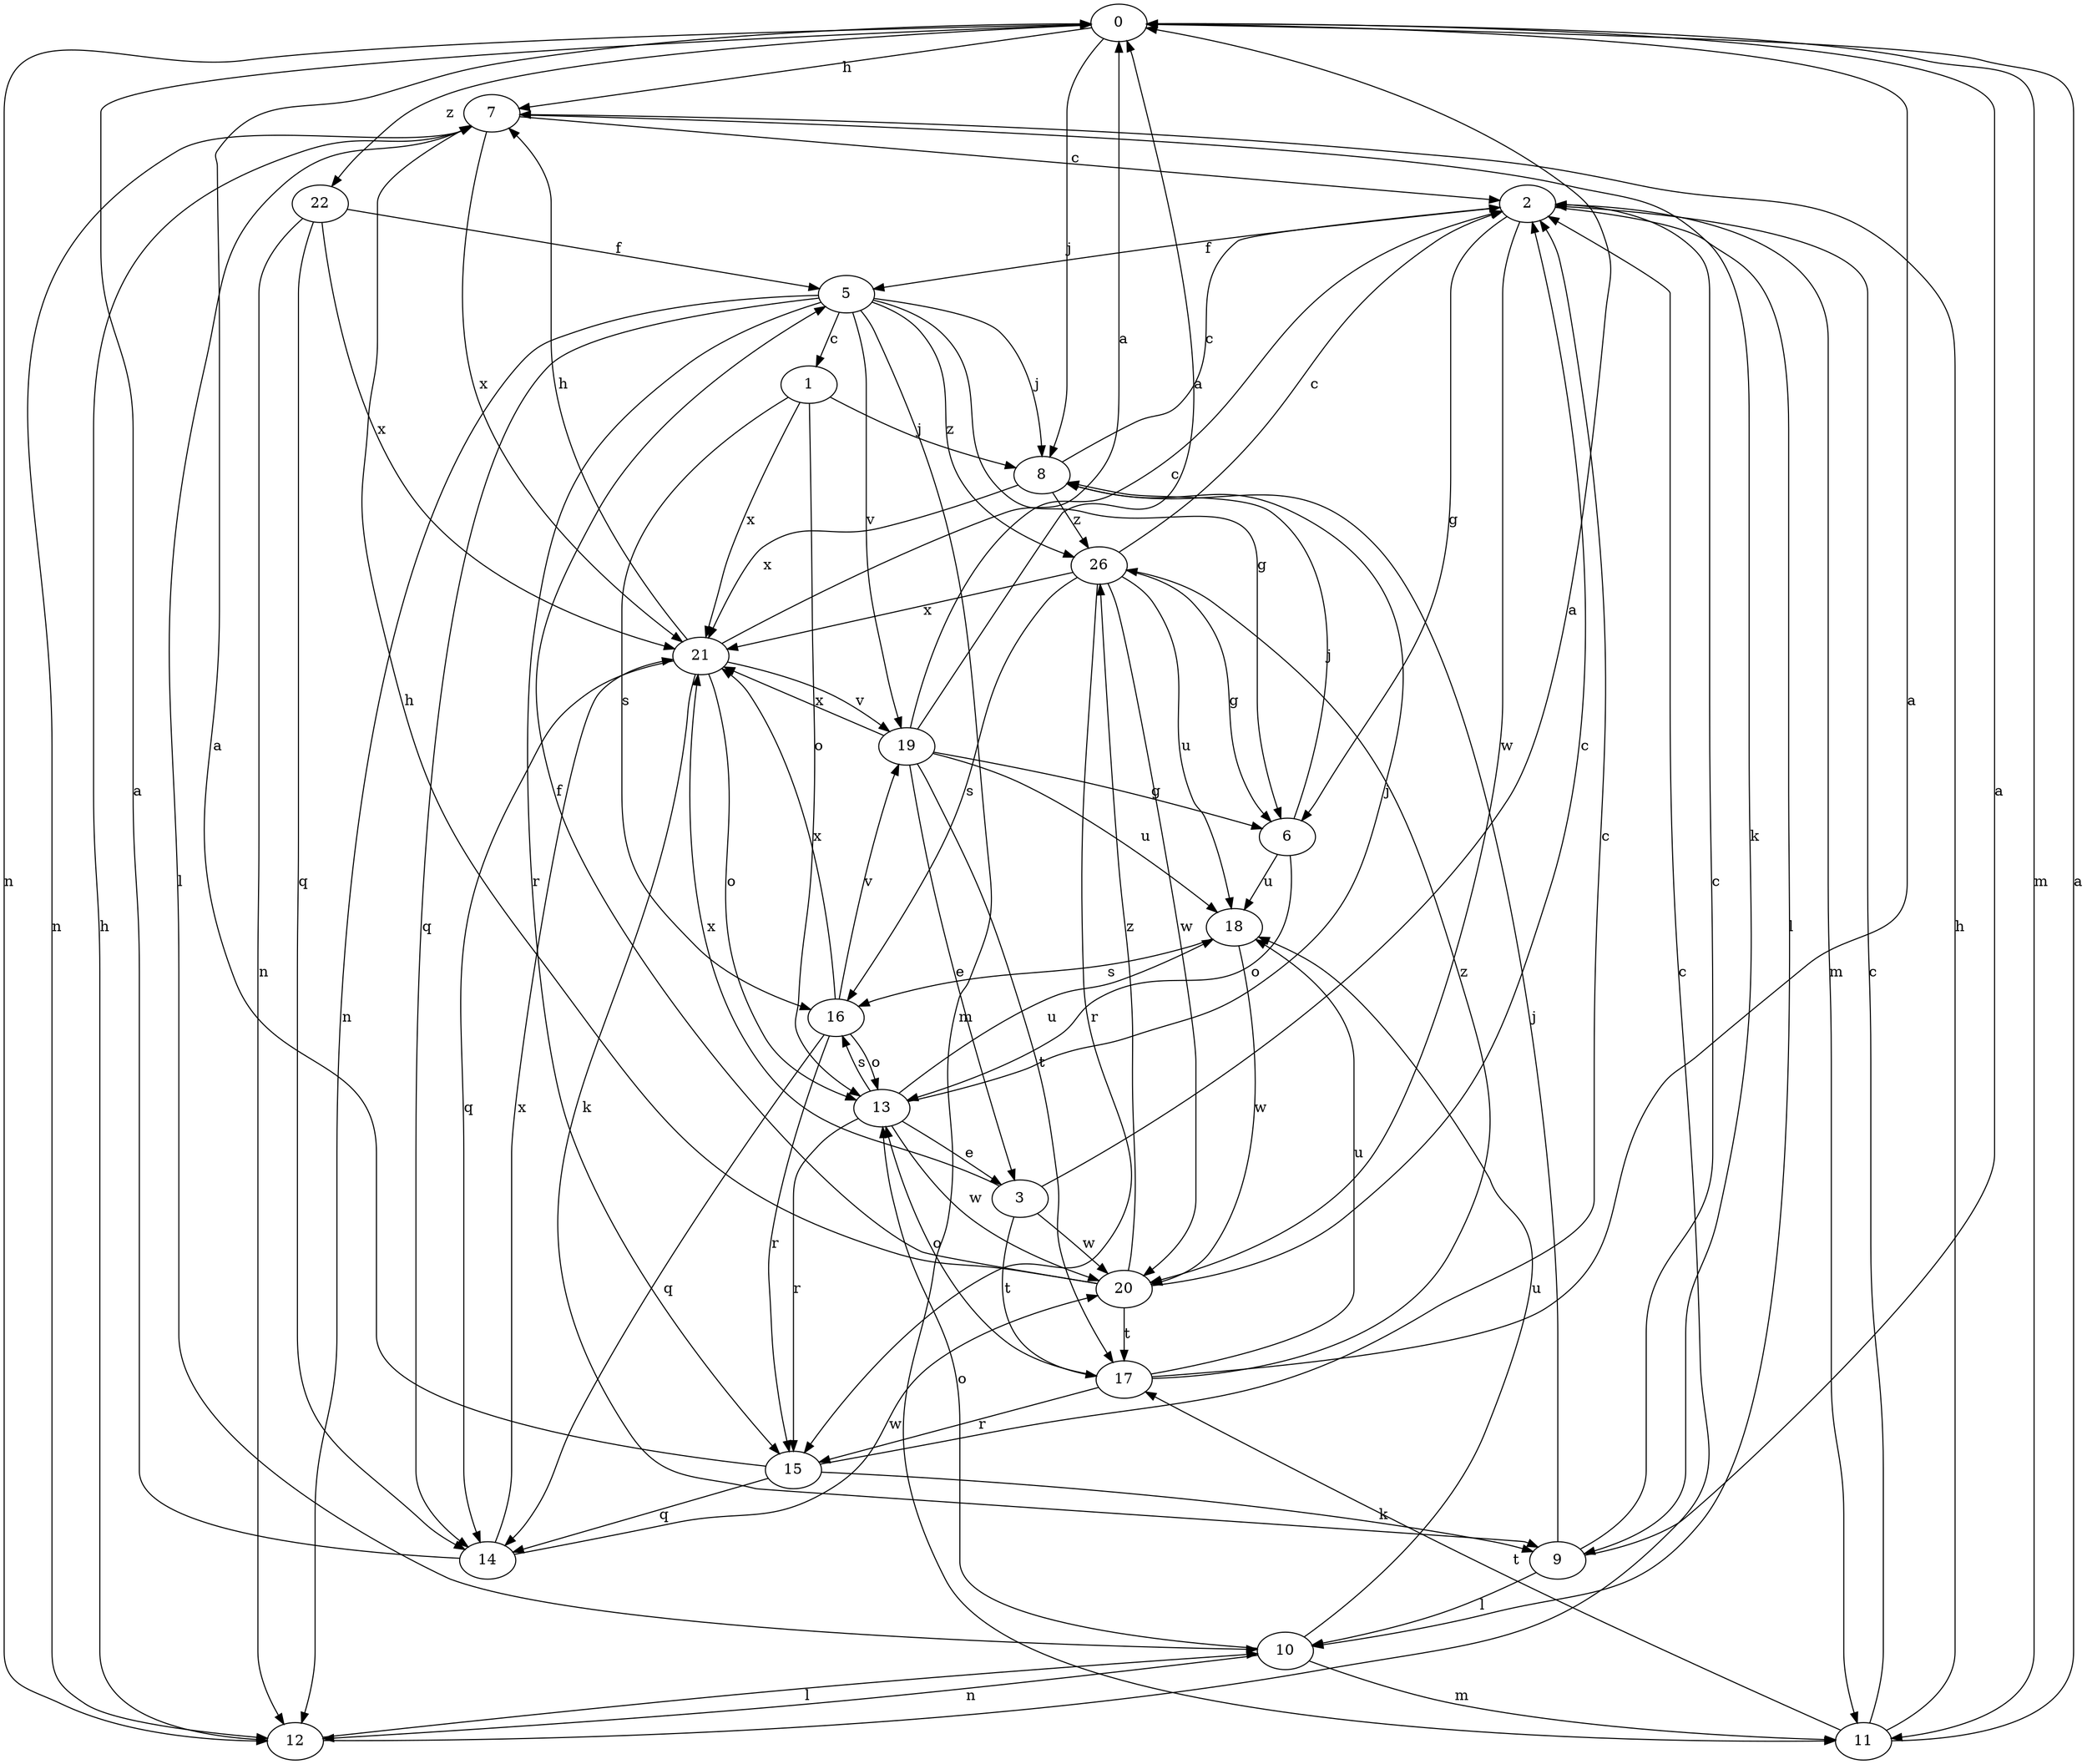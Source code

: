 strict digraph  {
0;
1;
2;
3;
5;
6;
7;
8;
9;
10;
11;
12;
13;
14;
15;
16;
17;
18;
19;
20;
21;
22;
26;
0 -> 7  [label=h];
0 -> 8  [label=j];
0 -> 11  [label=m];
0 -> 12  [label=n];
0 -> 22  [label=z];
1 -> 8  [label=j];
1 -> 13  [label=o];
1 -> 16  [label=s];
1 -> 21  [label=x];
2 -> 5  [label=f];
2 -> 6  [label=g];
2 -> 10  [label=l];
2 -> 11  [label=m];
2 -> 20  [label=w];
3 -> 0  [label=a];
3 -> 17  [label=t];
3 -> 20  [label=w];
3 -> 21  [label=x];
5 -> 1  [label=c];
5 -> 6  [label=g];
5 -> 8  [label=j];
5 -> 11  [label=m];
5 -> 12  [label=n];
5 -> 14  [label=q];
5 -> 15  [label=r];
5 -> 19  [label=v];
5 -> 26  [label=z];
6 -> 8  [label=j];
6 -> 13  [label=o];
6 -> 18  [label=u];
7 -> 2  [label=c];
7 -> 9  [label=k];
7 -> 10  [label=l];
7 -> 12  [label=n];
7 -> 21  [label=x];
8 -> 2  [label=c];
8 -> 21  [label=x];
8 -> 26  [label=z];
9 -> 0  [label=a];
9 -> 2  [label=c];
9 -> 8  [label=j];
9 -> 10  [label=l];
10 -> 11  [label=m];
10 -> 12  [label=n];
10 -> 13  [label=o];
10 -> 18  [label=u];
11 -> 0  [label=a];
11 -> 2  [label=c];
11 -> 7  [label=h];
11 -> 17  [label=t];
12 -> 2  [label=c];
12 -> 7  [label=h];
12 -> 10  [label=l];
13 -> 3  [label=e];
13 -> 8  [label=j];
13 -> 15  [label=r];
13 -> 16  [label=s];
13 -> 18  [label=u];
13 -> 20  [label=w];
14 -> 0  [label=a];
14 -> 20  [label=w];
14 -> 21  [label=x];
15 -> 0  [label=a];
15 -> 2  [label=c];
15 -> 9  [label=k];
15 -> 14  [label=q];
16 -> 13  [label=o];
16 -> 14  [label=q];
16 -> 15  [label=r];
16 -> 19  [label=v];
16 -> 21  [label=x];
17 -> 0  [label=a];
17 -> 13  [label=o];
17 -> 15  [label=r];
17 -> 18  [label=u];
17 -> 26  [label=z];
18 -> 16  [label=s];
18 -> 20  [label=w];
19 -> 0  [label=a];
19 -> 2  [label=c];
19 -> 3  [label=e];
19 -> 6  [label=g];
19 -> 17  [label=t];
19 -> 18  [label=u];
19 -> 21  [label=x];
20 -> 2  [label=c];
20 -> 5  [label=f];
20 -> 7  [label=h];
20 -> 17  [label=t];
20 -> 26  [label=z];
21 -> 0  [label=a];
21 -> 7  [label=h];
21 -> 9  [label=k];
21 -> 13  [label=o];
21 -> 14  [label=q];
21 -> 19  [label=v];
22 -> 5  [label=f];
22 -> 12  [label=n];
22 -> 14  [label=q];
22 -> 21  [label=x];
26 -> 2  [label=c];
26 -> 6  [label=g];
26 -> 15  [label=r];
26 -> 16  [label=s];
26 -> 18  [label=u];
26 -> 20  [label=w];
26 -> 21  [label=x];
}

